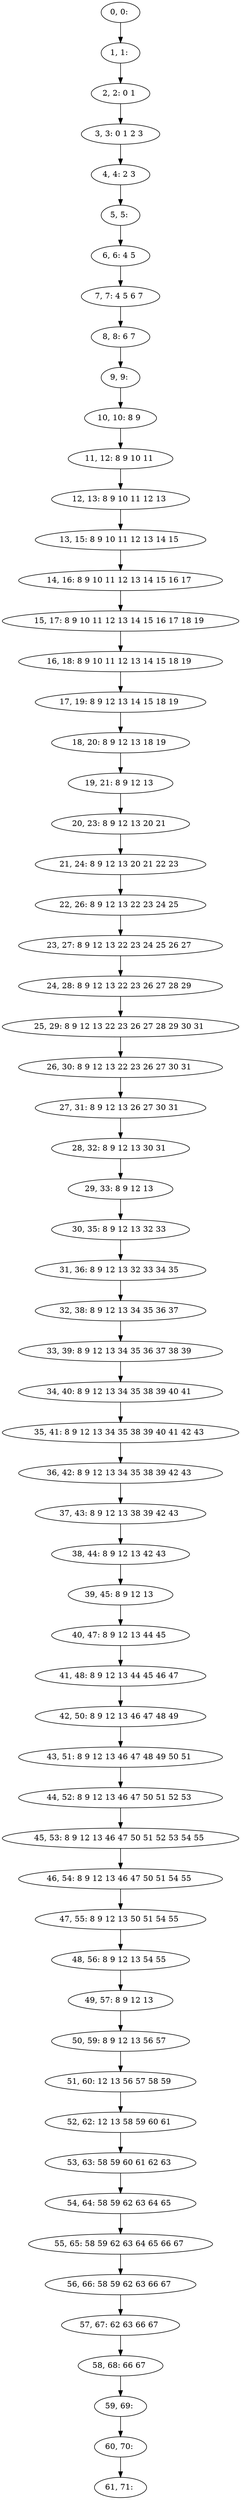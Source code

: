 digraph G {
0[label="0, 0: "];
1[label="1, 1: "];
2[label="2, 2: 0 1 "];
3[label="3, 3: 0 1 2 3 "];
4[label="4, 4: 2 3 "];
5[label="5, 5: "];
6[label="6, 6: 4 5 "];
7[label="7, 7: 4 5 6 7 "];
8[label="8, 8: 6 7 "];
9[label="9, 9: "];
10[label="10, 10: 8 9 "];
11[label="11, 12: 8 9 10 11 "];
12[label="12, 13: 8 9 10 11 12 13 "];
13[label="13, 15: 8 9 10 11 12 13 14 15 "];
14[label="14, 16: 8 9 10 11 12 13 14 15 16 17 "];
15[label="15, 17: 8 9 10 11 12 13 14 15 16 17 18 19 "];
16[label="16, 18: 8 9 10 11 12 13 14 15 18 19 "];
17[label="17, 19: 8 9 12 13 14 15 18 19 "];
18[label="18, 20: 8 9 12 13 18 19 "];
19[label="19, 21: 8 9 12 13 "];
20[label="20, 23: 8 9 12 13 20 21 "];
21[label="21, 24: 8 9 12 13 20 21 22 23 "];
22[label="22, 26: 8 9 12 13 22 23 24 25 "];
23[label="23, 27: 8 9 12 13 22 23 24 25 26 27 "];
24[label="24, 28: 8 9 12 13 22 23 26 27 28 29 "];
25[label="25, 29: 8 9 12 13 22 23 26 27 28 29 30 31 "];
26[label="26, 30: 8 9 12 13 22 23 26 27 30 31 "];
27[label="27, 31: 8 9 12 13 26 27 30 31 "];
28[label="28, 32: 8 9 12 13 30 31 "];
29[label="29, 33: 8 9 12 13 "];
30[label="30, 35: 8 9 12 13 32 33 "];
31[label="31, 36: 8 9 12 13 32 33 34 35 "];
32[label="32, 38: 8 9 12 13 34 35 36 37 "];
33[label="33, 39: 8 9 12 13 34 35 36 37 38 39 "];
34[label="34, 40: 8 9 12 13 34 35 38 39 40 41 "];
35[label="35, 41: 8 9 12 13 34 35 38 39 40 41 42 43 "];
36[label="36, 42: 8 9 12 13 34 35 38 39 42 43 "];
37[label="37, 43: 8 9 12 13 38 39 42 43 "];
38[label="38, 44: 8 9 12 13 42 43 "];
39[label="39, 45: 8 9 12 13 "];
40[label="40, 47: 8 9 12 13 44 45 "];
41[label="41, 48: 8 9 12 13 44 45 46 47 "];
42[label="42, 50: 8 9 12 13 46 47 48 49 "];
43[label="43, 51: 8 9 12 13 46 47 48 49 50 51 "];
44[label="44, 52: 8 9 12 13 46 47 50 51 52 53 "];
45[label="45, 53: 8 9 12 13 46 47 50 51 52 53 54 55 "];
46[label="46, 54: 8 9 12 13 46 47 50 51 54 55 "];
47[label="47, 55: 8 9 12 13 50 51 54 55 "];
48[label="48, 56: 8 9 12 13 54 55 "];
49[label="49, 57: 8 9 12 13 "];
50[label="50, 59: 8 9 12 13 56 57 "];
51[label="51, 60: 12 13 56 57 58 59 "];
52[label="52, 62: 12 13 58 59 60 61 "];
53[label="53, 63: 58 59 60 61 62 63 "];
54[label="54, 64: 58 59 62 63 64 65 "];
55[label="55, 65: 58 59 62 63 64 65 66 67 "];
56[label="56, 66: 58 59 62 63 66 67 "];
57[label="57, 67: 62 63 66 67 "];
58[label="58, 68: 66 67 "];
59[label="59, 69: "];
60[label="60, 70: "];
61[label="61, 71: "];
0->1 ;
1->2 ;
2->3 ;
3->4 ;
4->5 ;
5->6 ;
6->7 ;
7->8 ;
8->9 ;
9->10 ;
10->11 ;
11->12 ;
12->13 ;
13->14 ;
14->15 ;
15->16 ;
16->17 ;
17->18 ;
18->19 ;
19->20 ;
20->21 ;
21->22 ;
22->23 ;
23->24 ;
24->25 ;
25->26 ;
26->27 ;
27->28 ;
28->29 ;
29->30 ;
30->31 ;
31->32 ;
32->33 ;
33->34 ;
34->35 ;
35->36 ;
36->37 ;
37->38 ;
38->39 ;
39->40 ;
40->41 ;
41->42 ;
42->43 ;
43->44 ;
44->45 ;
45->46 ;
46->47 ;
47->48 ;
48->49 ;
49->50 ;
50->51 ;
51->52 ;
52->53 ;
53->54 ;
54->55 ;
55->56 ;
56->57 ;
57->58 ;
58->59 ;
59->60 ;
60->61 ;
}
